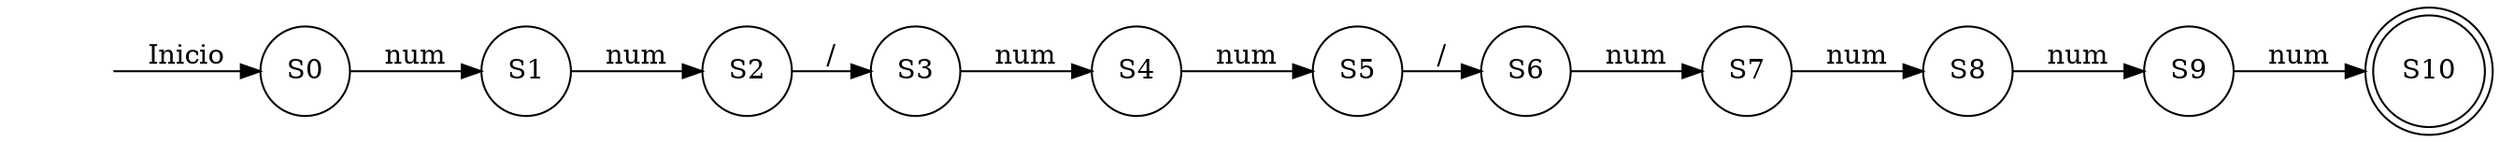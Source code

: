 digraph afd {
rankdir=LR;
"S0"[shape=circle,label="S0"]
"S1"[shape=circle,label="S1"]
"S2"[shape=circle,label="S2"]
"S3"[shape=circle,label="S3"]
"S4"[shape=circle,label="S4"]
"S5"[shape=circle,label="S5"]
"S6"[shape=circle,label="S6"]
"S7"[shape=circle,label="S7"]
"S8"[shape=circle,label="S8"]
"S9"[shape=circle,label="S9"]
"S10"[shape=circle,label="S10"]
"S10"[shape=doublecircle,label="S10"]
"S0"->"S1"[label="num"]
"S1"->"S2"[label="num"]
"S2"->"S3"[label="/"]
"S3"->"S4"[label="num"]
"S4"->"S5"[label="num"]
"S5"->"S6"[label="/"]
"S6"->"S7"[label="num"]
"S7"->"S8"[label="num"]
"S8"->"S9"[label="num"]
"S9"->"S10"[label="num"]
vacio[shape=none, style=invisible]
vacio -> S0[label="Inicio"]
}